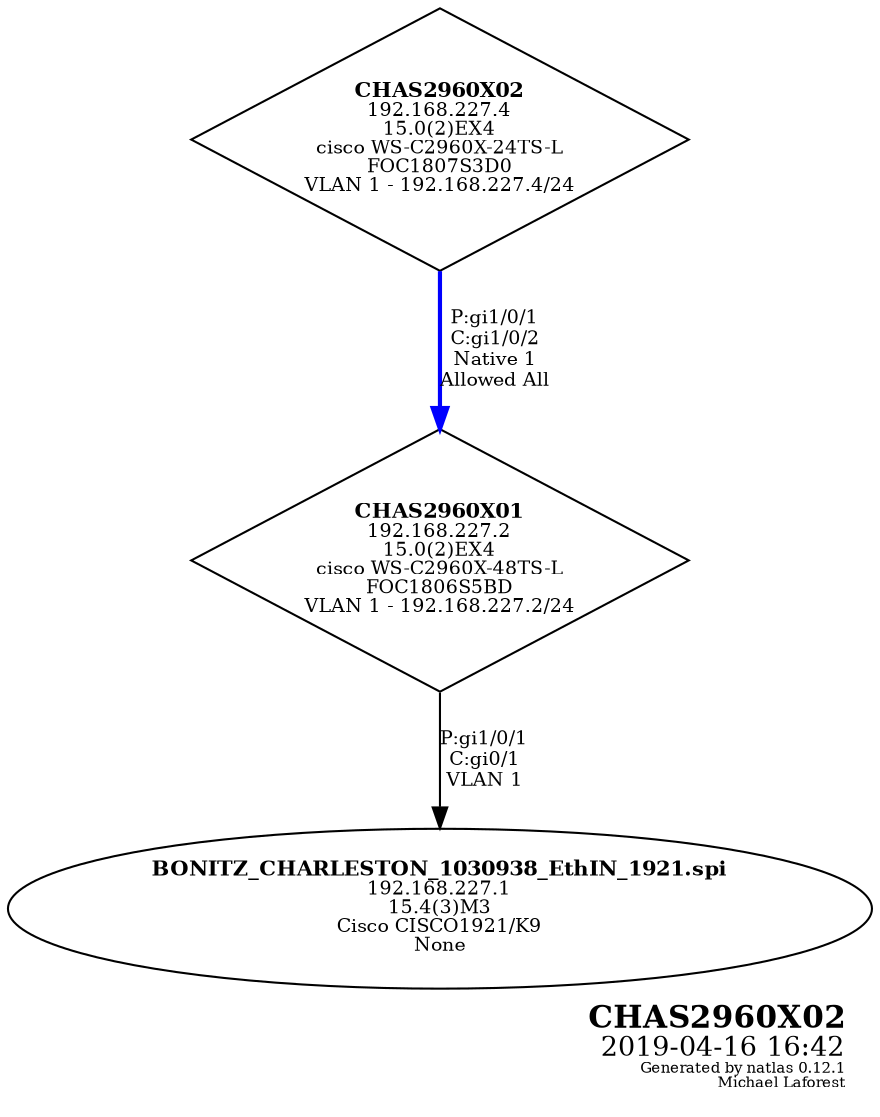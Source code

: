 graph G {
	graph [bb="0,0,346.48,528.37",
		fontsize=10,
		label=<<table border="0"><tr><td balign="right"><font point-size="15"><b>CHAS2960X02</b></font><br /><font point-size="13">2019-04-16 16:42</font><br /><font point-size="7">Generated by natlas 0.12.1<br />Michael Laforest</font><br /></td></tr></table>>,
		labeljust=r,
		labelloc=b,
		lheight=0.69,
		lp="285.98,29",
		lwidth=1.46
	];
	node [fontsize=9,
		label="\N"
	];
	edge [fontsize=9,
		labeljust=l
	];
	CHAS2960X02	 [height=1.75,
		label=<<font point-size="10"><b>CHAS2960X02</b></font><br />192.168.227.4<br />15.0(2)EX4<br />cisco WS-C2960X-24TS-L<br />FOC1807S3D0<br />VLAN 1 - 192.168.227.4/24<br />>,
		peripheries=1,
		pos="173.24,465.37",
		shape=diamond,
		style=solid,
		width=3.3056];
	CHAS2960X01	 [height=1.75,
		label=<<font point-size="10"><b>CHAS2960X01</b></font><br />192.168.227.2<br />15.0(2)EX4<br />cisco WS-C2960X-48TS-L<br />FOC1806S5BD<br />VLAN 1 - 192.168.227.2/24<br />>,
		peripheries=1,
		pos="173.24,263.37",
		shape=diamond,
		style=solid,
		width=3.3056];
	CHAS2960X02 -- CHAS2960X01	 [color=blue,
		dir=forward,
		label="P:gi1/0/1\nC:gi1/0/2\nNative 1\nAllowed All",
		lp="195.74,364.37",
		pos="e,173.24,326.67 173.24,402.28 173.24,381.5 173.24,358.21 173.24,336.72",
		style=bold];
	"BONITZ_CHARLESTON_1030938_EthIN_1921.spi"	 [height=1.0607,
		label=<<font point-size="10"><b>BONITZ_CHARLESTON_1030938_EthIN_1921.spi</b></font><br />192.168.227.1<br />15.4(3)M3<br />Cisco CISCO1921/K9<br />None<br />>,
		peripheries=1,
		pos="173.24,96.184",
		shape=ellipse,
		style=solid,
		width=4.8123];
	CHAS2960X01 -- "BONITZ_CHARLESTON_1030938_EthIN_1921.spi"	 [color=black,
		dir=forward,
		label="P:gi1/0/1\nC:gi0/1\nVLAN 1",
		lp="189.74,167.37",
		pos="e,173.24,134.74 173.24,200.16 173.24,181.94 173.24,162.34 173.24,145.12",
		style=solid];
}
